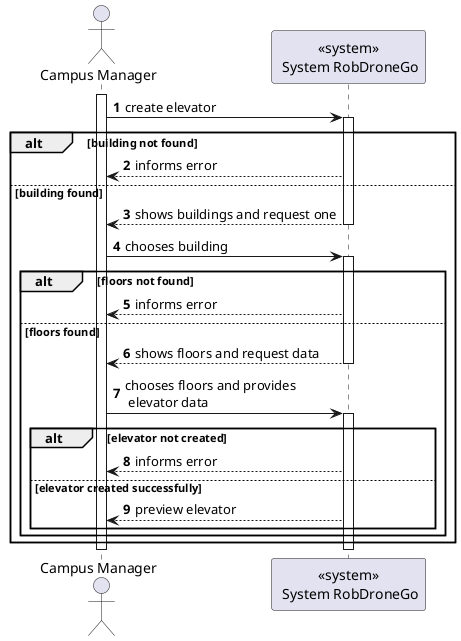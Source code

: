 @startuml
autonumber

actor "Campus Manager" as usr

participant "<<system>>\n System RobDroneGo" as sys

activate usr
    usr -> sys : create elevator
    activate sys

    alt building not found
        sys --> usr : informs error
    else building found
        sys --> usr : shows buildings and request one
    deactivate sys

    usr -> sys : chooses building
    activate sys

    alt floors not found
        sys --> usr : informs error
    else floors found
        sys --> usr: shows floors and request data
    deactivate sys

    usr -> sys : chooses floors and provides\n elevator data
    activate sys

    alt elevator not created
        sys --> usr : informs error
    else elevator created successfully
        sys --> usr : preview elevator

            end
        end
    end
    deactivate sys
deactivate usr

@enduml
